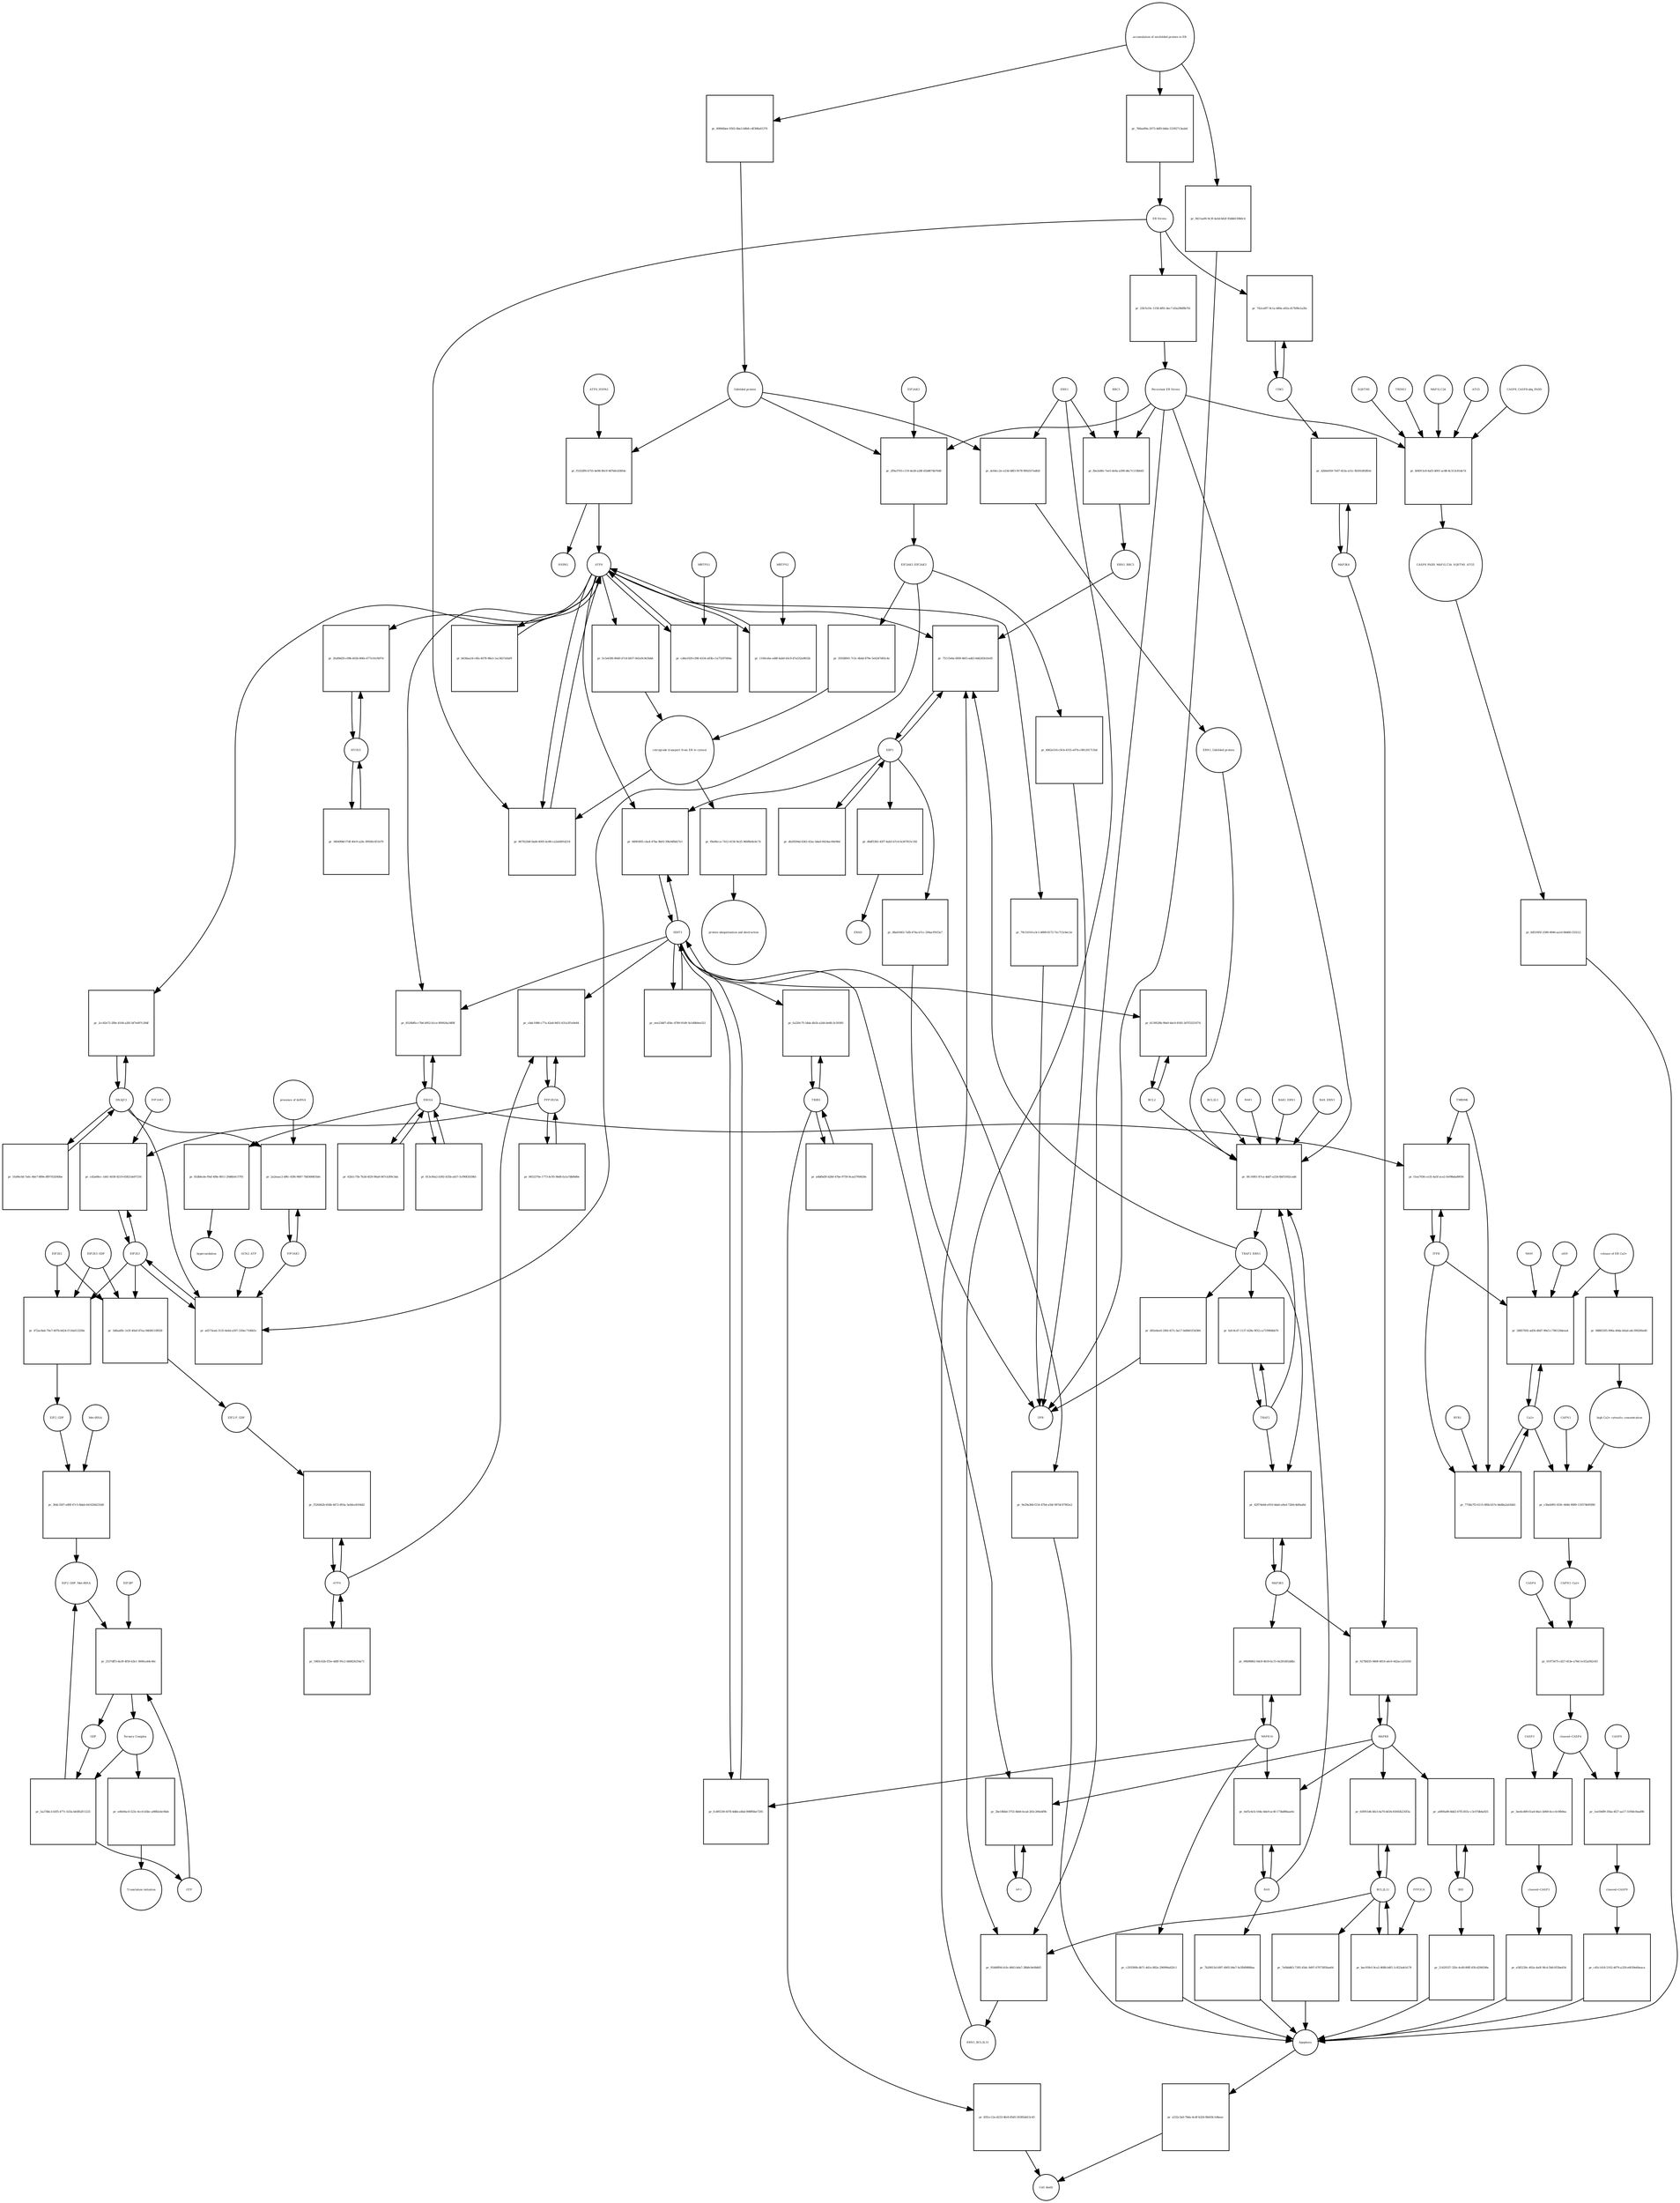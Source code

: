 strict digraph  {
ATF6_HSPA5 [annotation="", bipartite=0, cls=complex, fontsize=4, label=ATF6_HSPA5, shape=circle];
"pr_f5332ff6-b755-4e98-80c9-9d7b0cd3854c" [annotation="", bipartite=1, cls=process, fontsize=4, label="pr_f5332ff6-b755-4e98-80c9-9d7b0cd3854c", shape=square];
ATF6 [annotation="urn_miriam_hgnc.symbol_ATF6", bipartite=0, cls=macromolecule, fontsize=4, label=ATF6, shape=circle];
HSPA5 [annotation="urn_miriam_hgnc.symbol_HSPA5", bipartite=0, cls=macromolecule, fontsize=4, label=HSPA5, shape=circle];
"Unfolded protein" [annotation="", bipartite=0, cls=macromolecule, fontsize=4, label="Unfolded protein", shape=circle];
ERN1 [annotation="urn_miriam_hgnc.symbol_ERN1", bipartite=0, cls=macromolecule, fontsize=4, label=ERN1, shape=circle];
"pr_dc64cc2e-e23d-48f3-9578-f892557edfd1" [annotation="", bipartite=1, cls=process, fontsize=4, label="pr_dc64cc2e-e23d-48f3-9578-f892557edfd1", shape=square];
"ERN1_Unfolded protein" [annotation="", bipartite=0, cls=complex, fontsize=4, label="ERN1_Unfolded protein", shape=circle];
EIF2AK3_EIF2AK3 [annotation="", bipartite=0, cls=complex, fontsize=4, label=EIF2AK3_EIF2AK3, shape=circle];
"pr_35928001-7c5c-4b4d-879e-5e6247d05c4e" [annotation="", bipartite=1, cls=process, fontsize=4, label="pr_35928001-7c5c-4b4d-879e-5e6247d05c4e", shape=square];
"retrograde transport from ER to cytosol" [annotation="", bipartite=0, cls=phenotype, fontsize=4, label="retrograde transport from ER to cytosol", shape=circle];
"pr_5c5e63f6-8040-47c8-b937-9d1a9c9e5bbd" [annotation="", bipartite=1, cls=process, fontsize=4, label="pr_5c5e63f6-8040-47c8-b937-9d1a9c9e5bbd", shape=square];
"pr_f9a06cca-7412-4156-9e25-960f8e8c8c74" [annotation="", bipartite=1, cls=process, fontsize=4, label="pr_f9a06cca-7412-4156-9e25-960f8e8c8c74", shape=square];
"protein ubiquitination and destruction" [annotation="", bipartite=0, cls=phenotype, fontsize=4, label="protein ubiquitination and destruction", shape=circle];
"pr_0fc16f61-87ca-4dd7-a224-6bf51f62cadd" [annotation="", bipartite=1, cls=process, fontsize=4, label="pr_0fc16f61-87ca-4dd7-a224-6bf51f62cadd", shape=square];
TRAF2_ERN1 [annotation="", bipartite=0, cls=complex, fontsize=4, label=TRAF2_ERN1, shape=circle];
BAK1_ERN1 [annotation="", bipartite=0, cls=complex, fontsize=4, label=BAK1_ERN1, shape=circle];
BAX_ERN1 [annotation="", bipartite=0, cls=complex, fontsize=4, label=BAX_ERN1, shape=circle];
BCL2 [annotation="urn_miriam_hgnc.symbol_BCL2", bipartite=0, cls="nucleic acid feature", fontsize=4, label=BCL2, shape=circle];
BCL2L1 [annotation="urn_miriam_hgnc.symbol_BCL2L1", bipartite=0, cls=macromolecule, fontsize=4, label=BCL2L1, shape=circle];
"Persistant ER Stress" [annotation="", bipartite=0, cls=phenotype, fontsize=4, label="Persistant ER Stress", shape=circle];
BAX [annotation="urn_miriam_hgnc.symbol_BAX", bipartite=0, cls=macromolecule, fontsize=4, label=BAX, shape=circle];
BAK1 [annotation="urn_miriam_hgnc.symbol_BAK1", bipartite=0, cls=macromolecule, fontsize=4, label=BAK1, shape=circle];
TRAF2 [annotation="urn_miriam_hgnc.symbol_TRAF2", bipartite=0, cls=macromolecule, fontsize=4, label=TRAF2, shape=circle];
XBP1 [annotation="urn_miriam_hgnc.symbol_XBP1", bipartite=0, cls=macromolecule, fontsize=4, label=XBP1, shape=circle];
"pr_75115e6a-6f69-46f3-ad43-0dd245b1fe05" [annotation="", bipartite=1, cls=process, fontsize=4, label="pr_75115e6a-6f69-46f3-ad43-0dd245b1fe05", shape=square];
ERN1_BBC3 [annotation="", bipartite=0, cls=complex, fontsize=4, label=ERN1_BBC3, shape=circle];
ERN1_BCL2L11 [annotation="", bipartite=0, cls=complex, fontsize=4, label=ERN1_BCL2L11, shape=circle];
"pr_db20594d-4362-43ac-bba0-8434ac00e96d" [annotation="", bipartite=1, cls=process, fontsize=4, label="pr_db20594d-4362-43ac-bba0-8434ac00e96d", shape=square];
"pr_d0df5382-45f7-4ab5-b7cd-fa307815c182" [annotation="", bipartite=1, cls=process, fontsize=4, label="pr_d0df5382-45f7-4ab5-b7cd-fa307815c182", shape=square];
ERAD [annotation="", bipartite=0, cls=phenotype, fontsize=4, label=ERAD, shape=circle];
"pr_68a61663-7afb-474a-b7cc-294acf91f3a7" [annotation="", bipartite=1, cls=process, fontsize=4, label="pr_68a61663-7afb-474a-b7cc-294acf91f3a7", shape=square];
UPR [annotation="", bipartite=0, cls=phenotype, fontsize=4, label=UPR, shape=circle];
"pr_fafc4cd7-1137-428e-9f32-ca719964bb76" [annotation="", bipartite=1, cls=process, fontsize=4, label="pr_fafc4cd7-1137-428e-9f32-ca719964bb76", shape=square];
MAPK8 [annotation="urn_miriam_hgnc.symbol_MAPK8", bipartite=0, cls=macromolecule, fontsize=4, label=MAPK8, shape=circle];
"pr_927bfd35-9468-4814-a6c6-442acca55550" [annotation="", bipartite=1, cls=process, fontsize=4, label="pr_927bfd35-9468-4814-a6c6-442acca55550", shape=square];
MAP3K4 [annotation="urn_miriam_hgnc.symbol_MAP3K4", bipartite=0, cls=macromolecule, fontsize=4, label=MAP3K4, shape=circle];
MAP3K5 [annotation="urn_miriam_hgnc.symbol_MAP3K5", bipartite=0, cls=macromolecule, fontsize=4, label=MAP3K5, shape=circle];
MAPK14 [annotation="urn_miriam_hgnc.symbol_MAPK14", bipartite=0, cls=macromolecule, fontsize=4, label=MAPK14, shape=circle];
"pr_09b90862-0dc8-4618-bc15-0a281d02ddbc" [annotation="", bipartite=1, cls=process, fontsize=4, label="pr_09b90862-0dc8-4618-bc15-0a281d02ddbc", shape=square];
"pr_c293390b-db71-4d1e-882e-296994a62fc1" [annotation="", bipartite=1, cls=process, fontsize=4, label="pr_c293390b-db71-4d1e-882e-296994a62fc1", shape=square];
Apoptosis [annotation="", bipartite=0, cls=phenotype, fontsize=4, label=Apoptosis, shape=circle];
DDIT3 [annotation="urn_miriam_hgnc.symbol_DDIT3", bipartite=0, cls=macromolecule, fontsize=4, label=DDIT3, shape=circle];
"pr_fcd95339-fd78-4dbb-a4bd-908ff6be7205" [annotation="", bipartite=1, cls=process, fontsize=4, label="pr_fcd95339-fd78-4dbb-a4bd-908ff6be7205", shape=square];
"pr_9e29a36b-f216-47b4-a5bf-987dc97902e2" [annotation="", bipartite=1, cls=process, fontsize=4, label="pr_9e29a36b-f216-47b4-a5bf-987dc97902e2", shape=square];
"pr_6139528b-99a0-4dc0-8185-3d7f33231f74" [annotation="", bipartite=1, cls=process, fontsize=4, label="pr_6139528b-99a0-4dc0-8185-3d7f33231f74", shape=square];
"pr_867622b8-0ad4-4005-bc88-ca2a0d91d218" [annotation="", bipartite=1, cls=process, fontsize=4, label="pr_867622b8-0ad4-4005-bc88-ca2a0d91d218", shape=square];
"ER Stress" [annotation="", bipartite=0, cls=phenotype, fontsize=4, label="ER Stress", shape=circle];
"pr_cd4a1029-cf80-4334-a83b-c1a75297604a" [annotation="", bipartite=1, cls=process, fontsize=4, label="pr_cd4a1029-cf80-4334-a83b-c1a75297604a", shape=square];
MBTPS1 [annotation="urn_miriam_hgnc.symbol_MBTPS1", bipartite=0, cls=macromolecule, fontsize=4, label=MBTPS1, shape=circle];
"pr_1100cebe-ed8f-4ab0-b5c9-d7a532a9832b" [annotation="", bipartite=1, cls=process, fontsize=4, label="pr_1100cebe-ed8f-4ab0-b5c9-d7a532a9832b", shape=square];
MBTPS2 [annotation="urn_miriam_hgnc.symbol_MBTPS2", bipartite=0, cls=macromolecule, fontsize=4, label=MBTPS2, shape=circle];
"pr_b636aa24-c6fa-4078-98a3-1ac3627a0af9" [annotation="", bipartite=1, cls=process, fontsize=4, label="pr_b636aa24-c6fa-4078-98a3-1ac3627a0af9", shape=square];
"pr_eee23487-d5bc-4789-91d9-5e1d0b0ee321" [annotation="", bipartite=1, cls=process, fontsize=4, label="pr_eee23487-d5bc-4789-91d9-5e1d0b0ee321", shape=square];
"pr_68903f65-cba4-47ba-9b03-39b34f8d27e1" [annotation="", bipartite=1, cls=process, fontsize=4, label="pr_68903f65-cba4-47ba-9b03-39b34f8d27e1", shape=square];
EIF2S1 [annotation="urn_miriam_hgnc.symbol_EIF2S1", bipartite=0, cls=macromolecule, fontsize=4, label=EIF2S1, shape=circle];
"pr_a6573ea6-3135-4e6d-a597-330ec7106b5c" [annotation="", bipartite=1, cls=process, fontsize=4, label="pr_a6573ea6-3135-4e6d-a597-330ec7106b5c", shape=square];
GCN2_ATP [annotation="", bipartite=0, cls=complex, fontsize=4, label=GCN2_ATP, shape=circle];
EIF2AK2 [annotation="urn_miriam_hgnc.symbol_EIF2AK2", bipartite=0, cls=macromolecule, fontsize=4, label=EIF2AK2, shape=circle];
DNAJC3 [annotation="urn_miriam_hgnc.symbol_DNAJC3", bipartite=0, cls=macromolecule, fontsize=4, label=DNAJC3, shape=circle];
EIF2S2 [annotation="urn_miriam_hgnc.symbol_EIF2S2", bipartite=0, cls=macromolecule, fontsize=4, label=EIF2S2, shape=circle];
"pr_472ac8ab-70e7-497b-b424-f116a013258e" [annotation="", bipartite=1, cls=process, fontsize=4, label="pr_472ac8ab-70e7-497b-b424-f116a013258e", shape=square];
EIF2S3_GDP [annotation="", bipartite=0, cls=complex, fontsize=4, label=EIF2S3_GDP, shape=circle];
EIF2_GDP [annotation="", bipartite=0, cls=complex, fontsize=4, label=EIF2_GDP, shape=circle];
"EIF2_GDP_Met-tRNA" [annotation="", bipartite=0, cls=complex, fontsize=4, label="EIF2_GDP_Met-tRNA", shape=circle];
"pr_2537dff3-da39-4f50-b3e1-3600ca44c46c" [annotation="", bipartite=1, cls=process, fontsize=4, label="pr_2537dff3-da39-4f50-b3e1-3600ca44c46c", shape=square];
"Ternary Complex" [annotation="", bipartite=0, cls=complex, fontsize=4, label="Ternary Complex", shape=circle];
"EIF2B*" [annotation="", bipartite=0, cls=complex, fontsize=4, label="EIF2B*", shape=circle];
GTP [annotation="urn_miriam_obo.chebi_CHEBI%3A57600", bipartite=0, cls="simple chemical", fontsize=4, label=GTP, shape=circle];
GDP [annotation="urn_miriam_obo.chebi_CHEBI%3A65180", bipartite=0, cls="simple chemical", fontsize=4, label=GDP, shape=circle];
"pr_5a27dbc3-b5f5-477c-b33a-bb5fb2f11225" [annotation="", bipartite=1, cls=process, fontsize=4, label="pr_5a27dbc3-b5f5-477c-b33a-bb5fb2f11225", shape=square];
ATF4 [annotation="urn_miriam_hgnc.symbol_ATF4", bipartite=0, cls=macromolecule, fontsize=4, label=ATF4, shape=circle];
"pr_f326442b-656b-4472-803a-3a9dce8164d2" [annotation="", bipartite=1, cls=process, fontsize=4, label="pr_f326442b-656b-4472-803a-3a9dce8164d2", shape=square];
"EIF2-P_GDP" [annotation="", bipartite=0, cls=complex, fontsize=4, label="EIF2-P_GDP", shape=circle];
"pr_1865c62b-f55e-4d0f-95c2-0d4824254a71" [annotation="", bipartite=1, cls=process, fontsize=4, label="pr_1865c62b-f55e-4d0f-95c2-0d4824254a71", shape=square];
PPP1R15A [annotation="urn_miriam_hgnc.symbol_PPP1R15A", bipartite=0, cls=macromolecule, fontsize=4, label=PPP1R15A, shape=circle];
"pr_cbdc1086-c77a-42a8-9d51-631a3f1e0e84" [annotation="", bipartite=1, cls=process, fontsize=4, label="pr_cbdc1086-c77a-42a8-9d51-631a3f1e0e84", shape=square];
"pr_0652370e-1773-4c95-9b48-fa1a7dbf8d0e" [annotation="", bipartite=1, cls=process, fontsize=4, label="pr_0652370e-1773-4c95-9b48-fa1a7dbf8d0e", shape=square];
"pr_ed0e9ac0-523c-4cc6-b5bc-a9882ebc0bdc" [annotation="", bipartite=1, cls=process, fontsize=4, label="pr_ed0e9ac0-523c-4cc6-b5bc-a9882ebc0bdc", shape=square];
"Translation initiation" [annotation="", bipartite=0, cls=phenotype, fontsize=4, label="Translation initiation", shape=circle];
"pr_42974eb8-e910-4da6-a9ed-72b0c4d9aa8d" [annotation="", bipartite=1, cls=process, fontsize=4, label="pr_42974eb8-e910-4da6-a9ed-72b0c4d9aa8d", shape=square];
ERO1A [annotation="urn_miriam_hgnc.symbol_ERO1A", bipartite=0, cls=macromolecule, fontsize=4, label=ERO1A, shape=circle];
"pr_8520bffe-c7b6-4952-b1ce-f69924a34f8f" [annotation="", bipartite=1, cls=process, fontsize=4, label="pr_8520bffe-c7b6-4952-b1ce-f69924a34f8f", shape=square];
"pr_813c00a2-b392-435b-a437-5cf90f2029b5" [annotation="", bipartite=1, cls=process, fontsize=4, label="pr_813c00a2-b392-435b-a437-5cf90f2029b5", shape=square];
"pr_cd2a68cc-1d41-4030-8219-65821de97216" [annotation="", bipartite=1, cls=process, fontsize=4, label="pr_cd2a68cc-1d41-4030-8219-65821de97216", shape=square];
EIF2AK1 [annotation="urn_miriam_hgnc.symbol_EIF2AK1", bipartite=0, cls=macromolecule, fontsize=4, label=EIF2AK1, shape=circle];
"pr_6ef5c4cb-164e-4de9-ac4f-173bd88aae6c" [annotation="", bipartite=1, cls=process, fontsize=4, label="pr_6ef5c4cb-164e-4de9-ac4f-173bd88aae6c", shape=square];
"pr_7b20815d-fd97-4905-84e7-fe5fb89888aa" [annotation="", bipartite=1, cls=process, fontsize=4, label="pr_7b20815d-fd97-4905-84e7-fe5fb89888aa", shape=square];
"Ca2+" [annotation="urn_miriam_obo.chebi_CHEBI%3A29108", bipartite=0, cls="simple chemical", fontsize=4, label="Ca2+", shape=circle];
"pr_28857692-ad56-48d7-99e5-c796120deea4" [annotation="", bipartite=1, cls=process, fontsize=4, label="pr_28857692-ad56-48d7-99e5-c796120deea4", shape=square];
"release of ER Ca2+" [annotation="", bipartite=0, cls=phenotype, fontsize=4, label="release of ER Ca2+", shape=circle];
ITPR [annotation="urn_miriam_hgnc.symbol_ITPR1|urn_miriam_hgnc.symbol_ITPR2|urn_miriam_hgnc.symbol_ITPR3", bipartite=0, cls=macromolecule, fontsize=4, label=ITPR, shape=circle];
MAM [annotation="", bipartite=0, cls=phenotype, fontsize=4, label=MAM, shape=circle];
s619 [annotation="", bipartite=0, cls=complex, fontsize=4, label=s619, shape=circle];
"pr_42b0e059-7e67-453a-a51c-fb591d92ffeb" [annotation="", bipartite=1, cls=process, fontsize=4, label="pr_42b0e059-7e67-453a-a51c-fb591d92ffeb", shape=square];
CDK5 [annotation="urn_miriam_hgnc.symbol_CDK5", bipartite=0, cls=macromolecule, fontsize=4, label=CDK5, shape=circle];
"pr_742ca0f7-9c1a-480a-a92a-d17b9fa1a2fa" [annotation="", bipartite=1, cls="uncertain process", fontsize=4, label="pr_742ca0f7-9c1a-480a-a92a-d17b9fa1a2fa", shape=square];
"pr_a332c3a0-7b6a-4cdf-b324-0bd18c1d4eee" [annotation="", bipartite=1, cls=process, fontsize=4, label="pr_a332c3a0-7b6a-4cdf-b324-0bd18c1d4eee", shape=square];
"Cell death" [annotation="", bipartite=0, cls=phenotype, fontsize=4, label="Cell death", shape=circle];
"pr_7758a7f3-6115-4f6b-b57e-b6d8a2ab1bb5" [annotation="", bipartite=1, cls=process, fontsize=4, label="pr_7758a7f3-6115-4f6b-b57e-b6d8a2ab1bb5", shape=square];
TMBIM6 [annotation="urn_miriam_hgnc.symbol_TMBIM6", bipartite=0, cls=macromolecule, fontsize=4, label=TMBIM6, shape=circle];
RYR1 [annotation="urn_miriam_hgnc.symbol_RYR1", bipartite=0, cls=macromolecule, fontsize=4, label=RYR1, shape=circle];
EIF2AK3 [annotation="urn_miriam_hgnc.symbol_EIF2AK3", bipartite=0, cls=macromolecule, fontsize=4, label=EIF2AK3, shape=circle];
"pr_2f9a3703-c119-4e28-a28f-d1b8674b7648" [annotation="", bipartite=1, cls=process, fontsize=4, label="pr_2f9a3703-c119-4e28-a28f-d1b8674b7648", shape=square];
"pr_81db6cde-f9af-4f8e-8011-29d6fefc5793" [annotation="", bipartite=1, cls=process, fontsize=4, label="pr_81db6cde-f9af-4f8e-8011-29d6fefc5793", shape=square];
hyperoxidation [annotation="", bipartite=0, cls=phenotype, fontsize=4, label=hyperoxidation, shape=circle];
"pr_62b1c75b-7b3d-4f29-96a8-067cb3f9c3da" [annotation="", bipartite=1, cls=process, fontsize=4, label="pr_62b1c75b-7b3d-4f29-96a8-067cb3f9c3da", shape=square];
"pr_23b7a10c-1158-4f61-bec7-d3a29bf8b741" [annotation="", bipartite=1, cls=process, fontsize=4, label="pr_23b7a10c-1158-4f61-bec7-d3a29bf8b741", shape=square];
"CASP8_CASP8-ubq_FADD" [annotation="", bipartite=0, cls=complex, fontsize=4, label="CASP8_CASP8-ubq_FADD", shape=circle];
"pr_404913c8-6af3-4001-ac88-8c313c81de7d" [annotation="", bipartite=1, cls=process, fontsize=4, label="pr_404913c8-6af3-4001-ac88-8c313c81de7d", shape=square];
"SQSTM1 " [annotation="urn_miriam_hgnc.symbol_SQSTM1", bipartite=0, cls=macromolecule, fontsize=4, label="SQSTM1 ", shape=circle];
CASP8_FADD_MAP1LC3A_SQSTM1_ATG5 [annotation="", bipartite=0, cls=complex, fontsize=4, label=CASP8_FADD_MAP1LC3A_SQSTM1_ATG5, shape=circle];
TRIM13 [annotation="urn_miriam_hgnc.symbol_TRIM13", bipartite=0, cls=macromolecule, fontsize=4, label=TRIM13, shape=circle];
MAP1LC3A [annotation="urn_miriam_hgnc.symbol_MAP1LC3A", bipartite=0, cls=macromolecule, fontsize=4, label=MAP1LC3A, shape=circle];
ATG5 [annotation="urn_miriam_hgnc.symbol_ATG5", bipartite=0, cls=macromolecule, fontsize=4, label=ATG5, shape=circle];
"pr_6d51f65f-2589-4946-aa1d-84d6fc333212" [annotation="", bipartite=1, cls=process, fontsize=4, label="pr_6d51f65f-2589-4946-aa1d-84d6fc333212", shape=square];
"AP-1" [annotation="urn_miriam_hgnc.symbol_FOS|urn_miriam_hgnc.symbol_FOSB|urn_miriam_hgnc.symbol_FOSL1|urn_miriam_hgnc.symbol_FOSL2|urn_miriam_hgnc.symbol_JUN|urn_miriam_hgnc.symbol_JUNB|urn_miriam_hgnc.symbol_JUND", bipartite=0, cls=macromolecule, fontsize=4, label="AP-1", shape=circle];
"pr_2be18bbd-3753-4bb0-bcad-283c206ebf9b" [annotation="", bipartite=1, cls=process, fontsize=4, label="pr_2be18bbd-3753-4bb0-bcad-283c206ebf9b", shape=square];
"pr_2a2eaac2-d9fc-45f6-9687-7b83684f1bfe" [annotation="", bipartite=1, cls=process, fontsize=4, label="pr_2a2eaac2-d9fc-45f6-9687-7b83684f1bfe", shape=square];
"presence of dsRNA" [annotation="", bipartite=0, cls=phenotype, fontsize=4, label="presence of dsRNA", shape=circle];
"Met-tRNA" [annotation="urn_miriam_hgnc_HGNC%3A34779", bipartite=0, cls="nucleic acid feature", fontsize=4, label="Met-tRNA", shape=circle];
"pr_30dc3307-e80f-47c5-8dab-641629d235d0" [annotation="", bipartite=1, cls=process, fontsize=4, label="pr_30dc3307-e80f-47c5-8dab-641629d235d0", shape=square];
"pr_5d6aaf8c-1e5f-40a0-87ea-94fd8110f928" [annotation="", bipartite=1, cls=process, fontsize=4, label="pr_5d6aaf8c-1e5f-40a0-87ea-94fd8110f928", shape=square];
"accumulation of misfolded protein in ER" [annotation="", bipartite=0, cls=phenotype, fontsize=4, label="accumulation of misfolded protein in ER", shape=circle];
"pr_60846bee-9302-4ba3-b8b8-c4f368a61370" [annotation="", bipartite=1, cls=process, fontsize=4, label="pr_60846bee-9302-4ba3-b8b8-c4f368a61370", shape=square];
"pr_766ae89a-2073-4df0-b4da-53392713eabd" [annotation="", bipartite=1, cls=process, fontsize=4, label="pr_766ae89a-2073-4df0-b4da-53392713eabd", shape=square];
"pr_9411aef6-9c3f-4a5d-b62f-93db6159b0c4" [annotation="", bipartite=1, cls=process, fontsize=4, label="pr_9411aef6-9c3f-4a5d-b62f-93db6159b0c4", shape=square];
"pr_4062e516-c9cb-4155-a97b-c081201711bd" [annotation="", bipartite=1, cls=process, fontsize=4, label="pr_4062e516-c9cb-4155-a97b-c081201711bd", shape=square];
"pr_d92e4ee0-20fd-457c-be17-bd0b01f3d384" [annotation="", bipartite=1, cls=process, fontsize=4, label="pr_d92e4ee0-20fd-457c-be17-bd0b01f3d384", shape=square];
"pr_79c51010-e3c1-4889-8172-7ec713c6ec2e" [annotation="", bipartite=1, cls=process, fontsize=4, label="pr_79c51010-e3c1-4889-8172-7ec713c6ec2e", shape=square];
BCL2L11 [annotation="urn_miriam_hgnc.symbol_BCL2L11", bipartite=0, cls=macromolecule, fontsize=4, label=BCL2L11, shape=circle];
"pr_65f951d6-bfe3-4a70-b634-81692b235f3a" [annotation="", bipartite=1, cls=process, fontsize=4, label="pr_65f951d6-bfe3-4a70-b634-81692b235f3a", shape=square];
BID [annotation="urn_miriam_hgnc.symbol_BID", bipartite=0, cls=macromolecule, fontsize=4, label=BID, shape=circle];
"pr_a4f00a89-8dd2-47f5-855c-c3c07db4a925" [annotation="", bipartite=1, cls=process, fontsize=4, label="pr_a4f00a89-8dd2-47f5-855c-c3c07db4a925", shape=square];
"pr_7e0bb863-7395-45dc-9d97-67073850ae64" [annotation="", bipartite=1, cls=process, fontsize=4, label="pr_7e0bb863-7395-45dc-9d97-67073850ae64", shape=square];
"pr_21429337-32fe-4cd9-80ff-45fcd294506e" [annotation="", bipartite=1, cls=process, fontsize=4, label="pr_21429337-32fe-4cd9-80ff-45fcd294506e", shape=square];
"pr_95448f94-b1fe-4843-b0a7-38b8c9e0b845" [annotation="", bipartite=1, cls=process, fontsize=4, label="pr_95448f94-b1fe-4843-b0a7-38b8c9e0b845", shape=square];
"pr_fbe2e8fe-7ee5-4e0a-a590-d6c7c110b0d3" [annotation="", bipartite=1, cls=process, fontsize=4, label="pr_fbe2e8fe-7ee5-4e0a-a590-d6c7c110b0d3", shape=square];
BBC3 [annotation="urn_miriam_hgnc.symbol_BBC3", bipartite=0, cls=macromolecule, fontsize=4, label=BBC3, shape=circle];
"pr_bec939cf-9ce2-468b-b4f1-1c823a4cb176" [annotation="", bipartite=1, cls=process, fontsize=4, label="pr_bec939cf-9ce2-468b-b4f1-1c823a4cb176", shape=square];
PPP2CA [annotation="urn_miriam_hgnc.symbol_PPP2CA", bipartite=0, cls=macromolecule, fontsize=4, label=PPP2CA, shape=circle];
TRIB3 [annotation="urn_miriam_hgnc.symbol_TRIB3", bipartite=0, cls=macromolecule, fontsize=4, label=TRIB3, shape=circle];
"pr_fa220c75-54da-4b1b-a244-6e6fc3c50395" [annotation="", bipartite=1, cls=process, fontsize=4, label="pr_fa220c75-54da-4b1b-a244-6e6fc3c50395", shape=square];
"pr_a4bfbd3f-d2b0-47be-9759-9caa5760628e" [annotation="", bipartite=1, cls=process, fontsize=4, label="pr_a4bfbd3f-d2b0-47be-9759-9caa5760628e", shape=square];
"pr_835cc12e-d233-4fe9-85d5-50365dd13c45" [annotation="", bipartite=1, cls=process, fontsize=4, label="pr_835cc12e-d233-4fe9-85d5-50365dd13c45", shape=square];
"pr_08885595-996a-40da-b0ad-a4c390266e40" [annotation="", bipartite=1, cls=process, fontsize=4, label="pr_08885595-996a-40da-b0ad-a4c390266e40", shape=square];
"high Ca2+ cytosolic concentration" [annotation="", bipartite=0, cls=phenotype, fontsize=4, label="high Ca2+ cytosolic concentration", shape=circle];
"pr_2cc82e72-2f8e-4104-a281-bf7e007c284f" [annotation="", bipartite=1, cls=process, fontsize=4, label="pr_2cc82e72-2f8e-4104-a281-bf7e007c284f", shape=square];
"pr_1fa96c0d-7a6c-46e7-889e-8f97432f40be" [annotation="", bipartite=1, cls=process, fontsize=4, label="pr_1fa96c0d-7a6c-46e7-889e-8f97432f40be", shape=square];
"pr_f1ea7036-ce35-4a5f-ace2-fe09bdad9056" [annotation="", bipartite=1, cls=process, fontsize=4, label="pr_f1ea7036-ce35-4a5f-ace2-fe09bdad9056", shape=square];
CASP4 [annotation="urn_miriam_hgnc.symbol_CASP4", bipartite=0, cls=macromolecule, fontsize=4, label=CASP4, shape=circle];
"pr_01973475-cd27-453e-a76d-1e1f2a582c83" [annotation="", bipartite=1, cls=process, fontsize=4, label="pr_01973475-cd27-453e-a76d-1e1f2a582c83", shape=square];
"cleaved~CASP4" [annotation="urn_miriam_hgnc.symbol_CASP4", bipartite=0, cls=macromolecule, fontsize=4, label="cleaved~CASP4", shape=circle];
"CAPN1_Ca2+" [annotation="", bipartite=0, cls=complex, fontsize=4, label="CAPN1_Ca2+", shape=circle];
CASP3 [annotation="urn_miriam_hgnc.symbol_CASP3", bipartite=0, cls=macromolecule, fontsize=4, label=CASP3, shape=circle];
"pr_3ee6cd89-61a4-44a1-b069-6cccfc0fb9ea" [annotation="", bipartite=1, cls=process, fontsize=4, label="pr_3ee6cd89-61a4-44a1-b069-6cccfc0fb9ea", shape=square];
"cleaved~CASP3" [annotation="urn_miriam_hgnc.symbol_CASP3", bipartite=0, cls=macromolecule, fontsize=4, label="cleaved~CASP3", shape=circle];
CASP9 [annotation="urn_miriam_hgnc.symbol_CSAP9", bipartite=0, cls=macromolecule, fontsize=4, label=CASP9, shape=circle];
"pr_1ee59df9-35ba-4f27-aa17-51f64c0ead9b" [annotation="", bipartite=1, cls=process, fontsize=4, label="pr_1ee59df9-35ba-4f27-aa17-51f64c0ead9b", shape=square];
"cleaved~CASP9" [annotation="urn_miriam_hgnc.symbol_CASP9", bipartite=0, cls=macromolecule, fontsize=4, label="cleaved~CASP9", shape=circle];
CAPN1 [annotation="urn_miriam_hgnc.symbol_CAPN1", bipartite=0, cls=macromolecule, fontsize=4, label=CAPN1, shape=circle];
"pr_c5beb991-459c-4646-9089-119374695f80" [annotation="", bipartite=1, cls=process, fontsize=4, label="pr_c5beb991-459c-4646-9089-119374695f80", shape=square];
"pr_e585239c-402e-4a0f-9fcd-5bfc955be654" [annotation="", bipartite=1, cls=process, fontsize=4, label="pr_e585239c-402e-4a0f-9fcd-5bfc955be654", shape=square];
"pr_c45c1418-5102-4679-a329-e6039e60eaca" [annotation="", bipartite=1, cls=process, fontsize=4, label="pr_c45c1418-5102-4679-a329-e6039e60eaca", shape=square];
HYOU1 [annotation="urn_miriam_hgnc.symbol_HYOU1", bipartite=0, cls=macromolecule, fontsize=4, label=HYOU1, shape=circle];
"pr_2fa89d29-c09b-402b-800e-677e10cf497d" [annotation="", bipartite=1, cls=process, fontsize=4, label="pr_2fa89d29-c09b-402b-800e-677e10cf497d", shape=square];
"pr_360490bf-f7df-40c9-a2dc-8950b1451b70" [annotation="", bipartite=1, cls=process, fontsize=4, label="pr_360490bf-f7df-40c9-a2dc-8950b1451b70", shape=square];
ATF6_HSPA5 -> "pr_f5332ff6-b755-4e98-80c9-9d7b0cd3854c"  [annotation="", interaction_type=consumption];
"pr_f5332ff6-b755-4e98-80c9-9d7b0cd3854c" -> ATF6  [annotation="", interaction_type=production];
"pr_f5332ff6-b755-4e98-80c9-9d7b0cd3854c" -> HSPA5  [annotation="", interaction_type=production];
ATF6 -> "pr_5c5e63f6-8040-47c8-b937-9d1a9c9e5bbd"  [annotation="", interaction_type=consumption];
ATF6 -> "pr_75115e6a-6f69-46f3-ad43-0dd245b1fe05"  [annotation="urn_miriam_pubmed_26587781|urn_miriam_pubmed_23430059", interaction_type=catalysis];
ATF6 -> "pr_867622b8-0ad4-4005-bc88-ca2a0d91d218"  [annotation="", interaction_type=consumption];
ATF6 -> "pr_cd4a1029-cf80-4334-a83b-c1a75297604a"  [annotation="", interaction_type=consumption];
ATF6 -> "pr_1100cebe-ed8f-4ab0-b5c9-d7a532a9832b"  [annotation="", interaction_type=consumption];
ATF6 -> "pr_b636aa24-c6fa-4078-98a3-1ac3627a0af9"  [annotation="", interaction_type=consumption];
ATF6 -> "pr_68903f65-cba4-47ba-9b03-39b34f8d27e1"  [annotation="urn_miriam_pubmed_26587781|urn_miriam_pubmed_17991856|urn_miriam_pubmed_28843399", interaction_type=catalysis];
ATF6 -> "pr_8520bffe-c7b6-4952-b1ce-f69924a34f8f"  [annotation="urn_miriam_pubmed_23850759|urn_miriam_pubmed_25387528", interaction_type=catalysis];
ATF6 -> "pr_79c51010-e3c1-4889-8172-7ec713c6ec2e"  [annotation="", interaction_type=consumption];
ATF6 -> "pr_2cc82e72-2f8e-4104-a281-bf7e007c284f"  [annotation="urn_miriam_pubmed_12601012|urn_miriam_pubmed_18360008", interaction_type=catalysis];
ATF6 -> "pr_2fa89d29-c09b-402b-800e-677e10cf497d"  [annotation=urn_miriam_pubmed_18360008, interaction_type=catalysis];
"Unfolded protein" -> "pr_f5332ff6-b755-4e98-80c9-9d7b0cd3854c"  [annotation="urn_miriam_pubmed_19509052|urn_miriam_pubmed_12847084|urn_miriam_pubmed_23850759", interaction_type=catalysis];
"Unfolded protein" -> "pr_dc64cc2e-e23d-48f3-9578-f892557edfd1"  [annotation="", interaction_type=consumption];
"Unfolded protein" -> "pr_2f9a3703-c119-4e28-a28f-d1b8674b7648"  [annotation=urn_miriam_pubmed_17991856, interaction_type=catalysis];
ERN1 -> "pr_dc64cc2e-e23d-48f3-9578-f892557edfd1"  [annotation="", interaction_type=consumption];
ERN1 -> "pr_95448f94-b1fe-4843-b0a7-38b8c9e0b845"  [annotation="", interaction_type=consumption];
ERN1 -> "pr_fbe2e8fe-7ee5-4e0a-a590-d6c7c110b0d3"  [annotation="", interaction_type=consumption];
"pr_dc64cc2e-e23d-48f3-9578-f892557edfd1" -> "ERN1_Unfolded protein"  [annotation="", interaction_type=production];
"ERN1_Unfolded protein" -> "pr_0fc16f61-87ca-4dd7-a224-6bf51f62cadd"  [annotation="", interaction_type=consumption];
EIF2AK3_EIF2AK3 -> "pr_35928001-7c5c-4b4d-879e-5e6247d05c4e"  [annotation="", interaction_type=consumption];
EIF2AK3_EIF2AK3 -> "pr_a6573ea6-3135-4e6d-a597-330ec7106b5c"  [annotation="urn_miriam_pubmed_12667446|urn_miriam_pubmed_16246152|urn_miriam_pubmed_12601012|urn_miriam_pubmed_23850759|urn_miriam_pubmed_18360008|urn_miriam_pubmed_26587781", interaction_type=catalysis];
EIF2AK3_EIF2AK3 -> "pr_4062e516-c9cb-4155-a97b-c081201711bd"  [annotation="", interaction_type=consumption];
"pr_35928001-7c5c-4b4d-879e-5e6247d05c4e" -> "retrograde transport from ER to cytosol"  [annotation="", interaction_type=production];
"retrograde transport from ER to cytosol" -> "pr_f9a06cca-7412-4156-9e25-960f8e8c8c74"  [annotation="", interaction_type=consumption];
"retrograde transport from ER to cytosol" -> "pr_867622b8-0ad4-4005-bc88-ca2a0d91d218"  [annotation="urn_miriam_pubmed_18360008|urn_miriam_pubmed_17991856|urn_miriam_pubmed_26587781|urn_miriam_pubmed_12847084", interaction_type=inhibition];
"pr_5c5e63f6-8040-47c8-b937-9d1a9c9e5bbd" -> "retrograde transport from ER to cytosol"  [annotation="", interaction_type=production];
"pr_f9a06cca-7412-4156-9e25-960f8e8c8c74" -> "protein ubiquitination and destruction"  [annotation="", interaction_type=production];
"pr_0fc16f61-87ca-4dd7-a224-6bf51f62cadd" -> TRAF2_ERN1  [annotation="", interaction_type=production];
TRAF2_ERN1 -> "pr_75115e6a-6f69-46f3-ad43-0dd245b1fe05"  [annotation="urn_miriam_pubmed_26587781|urn_miriam_pubmed_23430059", interaction_type=catalysis];
TRAF2_ERN1 -> "pr_fafc4cd7-1137-428e-9f32-ca719964bb76"  [annotation=urn_miriam_pubmed_23850759, interaction_type=catalysis];
TRAF2_ERN1 -> "pr_42974eb8-e910-4da6-a9ed-72b0c4d9aa8d"  [annotation=urn_miriam_pubmed_23850759, interaction_type=catalysis];
TRAF2_ERN1 -> "pr_d92e4ee0-20fd-457c-be17-bd0b01f3d384"  [annotation="", interaction_type=consumption];
BAK1_ERN1 -> "pr_0fc16f61-87ca-4dd7-a224-6bf51f62cadd"  [annotation="urn_miriam_pubmed_23850759|urn_miriam_pubmed_23430059|urn_miriam_pubmed_26587781", interaction_type=catalysis];
BAX_ERN1 -> "pr_0fc16f61-87ca-4dd7-a224-6bf51f62cadd"  [annotation="urn_miriam_pubmed_23850759|urn_miriam_pubmed_23430059|urn_miriam_pubmed_26587781", interaction_type=catalysis];
BCL2 -> "pr_0fc16f61-87ca-4dd7-a224-6bf51f62cadd"  [annotation="urn_miriam_pubmed_23850759|urn_miriam_pubmed_23430059|urn_miriam_pubmed_26587781", interaction_type=inhibition];
BCL2 -> "pr_6139528b-99a0-4dc0-8185-3d7f33231f74"  [annotation="", interaction_type=consumption];
BCL2L1 -> "pr_0fc16f61-87ca-4dd7-a224-6bf51f62cadd"  [annotation="urn_miriam_pubmed_23850759|urn_miriam_pubmed_23430059|urn_miriam_pubmed_26587781", interaction_type=inhibition];
"Persistant ER Stress" -> "pr_0fc16f61-87ca-4dd7-a224-6bf51f62cadd"  [annotation="urn_miriam_pubmed_23850759|urn_miriam_pubmed_23430059|urn_miriam_pubmed_26587781", interaction_type=inhibition];
"Persistant ER Stress" -> "pr_2f9a3703-c119-4e28-a28f-d1b8674b7648"  [annotation=urn_miriam_pubmed_17991856, interaction_type=catalysis];
"Persistant ER Stress" -> "pr_404913c8-6af3-4001-ac88-8c313c81de7d"  [annotation=urn_miriam_pubmed_17991856, interaction_type=catalysis];
"Persistant ER Stress" -> "pr_95448f94-b1fe-4843-b0a7-38b8c9e0b845"  [annotation="urn_miriam_pubmed_23850759|urn_miriam_pubmed_23430059|urn_miriam_pubmed_26587781", interaction_type=inhibition];
"Persistant ER Stress" -> "pr_fbe2e8fe-7ee5-4e0a-a590-d6c7c110b0d3"  [annotation="urn_miriam_pubmed_23430059|urn_miriam_pubmed_17991856", interaction_type=inhibition];
BAX -> "pr_0fc16f61-87ca-4dd7-a224-6bf51f62cadd"  [annotation="urn_miriam_pubmed_23850759|urn_miriam_pubmed_23430059|urn_miriam_pubmed_26587781", interaction_type=catalysis];
BAX -> "pr_6ef5c4cb-164e-4de9-ac4f-173bd88aae6c"  [annotation="", interaction_type=consumption];
BAX -> "pr_7b20815d-fd97-4905-84e7-fe5fb89888aa"  [annotation="", interaction_type=consumption];
BAK1 -> "pr_0fc16f61-87ca-4dd7-a224-6bf51f62cadd"  [annotation="urn_miriam_pubmed_23850759|urn_miriam_pubmed_23430059|urn_miriam_pubmed_26587781", interaction_type=catalysis];
TRAF2 -> "pr_0fc16f61-87ca-4dd7-a224-6bf51f62cadd"  [annotation="", interaction_type=consumption];
TRAF2 -> "pr_fafc4cd7-1137-428e-9f32-ca719964bb76"  [annotation="", interaction_type=consumption];
TRAF2 -> "pr_42974eb8-e910-4da6-a9ed-72b0c4d9aa8d"  [annotation=urn_miriam_pubmed_23850759, interaction_type=catalysis];
XBP1 -> "pr_75115e6a-6f69-46f3-ad43-0dd245b1fe05"  [annotation="", interaction_type=consumption];
XBP1 -> "pr_db20594d-4362-43ac-bba0-8434ac00e96d"  [annotation="", interaction_type=consumption];
XBP1 -> "pr_d0df5382-45f7-4ab5-b7cd-fa307815c182"  [annotation="", interaction_type=consumption];
XBP1 -> "pr_68a61663-7afb-474a-b7cc-294acf91f3a7"  [annotation="", interaction_type=consumption];
XBP1 -> "pr_68903f65-cba4-47ba-9b03-39b34f8d27e1"  [annotation="urn_miriam_pubmed_26587781|urn_miriam_pubmed_17991856|urn_miriam_pubmed_28843399", interaction_type=catalysis];
"pr_75115e6a-6f69-46f3-ad43-0dd245b1fe05" -> XBP1  [annotation="", interaction_type=production];
ERN1_BBC3 -> "pr_75115e6a-6f69-46f3-ad43-0dd245b1fe05"  [annotation="urn_miriam_pubmed_26587781|urn_miriam_pubmed_23430059", interaction_type=catalysis];
ERN1_BCL2L11 -> "pr_75115e6a-6f69-46f3-ad43-0dd245b1fe05"  [annotation="urn_miriam_pubmed_26587781|urn_miriam_pubmed_23430059", interaction_type=catalysis];
"pr_db20594d-4362-43ac-bba0-8434ac00e96d" -> XBP1  [annotation="", interaction_type=production];
"pr_d0df5382-45f7-4ab5-b7cd-fa307815c182" -> ERAD  [annotation="", interaction_type=production];
"pr_68a61663-7afb-474a-b7cc-294acf91f3a7" -> UPR  [annotation="", interaction_type=production];
"pr_fafc4cd7-1137-428e-9f32-ca719964bb76" -> TRAF2  [annotation="", interaction_type=production];
MAPK8 -> "pr_927bfd35-9468-4814-a6c6-442acca55550"  [annotation="", interaction_type=consumption];
MAPK8 -> "pr_6ef5c4cb-164e-4de9-ac4f-173bd88aae6c"  [annotation="urn_miriam_pubmed_18191217|urn_miriam_pubmed_23430059", interaction_type=catalysis];
MAPK8 -> "pr_2be18bbd-3753-4bb0-bcad-283c206ebf9b"  [annotation="urn_miriam_pubmed_26618107|urn_miriam_pubmed_26587781|urn_miriam_pubmed_23850759", interaction_type=catalysis];
MAPK8 -> "pr_65f951d6-bfe3-4a70-b634-81692b235f3a"  [annotation="urn_miriam_pubmed_26018731|urn_miriam_pubmed_23850759", interaction_type=catalysis];
MAPK8 -> "pr_a4f00a89-8dd2-47f5-855c-c3c07db4a925"  [annotation="urn_miriam_pubmed_23430059|urn_miriam_pubmed_11583631", interaction_type=catalysis];
"pr_927bfd35-9468-4814-a6c6-442acca55550" -> MAPK8  [annotation="", interaction_type=production];
MAP3K4 -> "pr_927bfd35-9468-4814-a6c6-442acca55550"  [annotation="urn_miriam_pubmed_18191217|urn_miriam_pubmed_23850759|urn_miriam_pubmed_26587781", interaction_type=catalysis];
MAP3K4 -> "pr_42b0e059-7e67-453a-a51c-fb591d92ffeb"  [annotation="", interaction_type=consumption];
MAP3K5 -> "pr_927bfd35-9468-4814-a6c6-442acca55550"  [annotation="urn_miriam_pubmed_18191217|urn_miriam_pubmed_23850759|urn_miriam_pubmed_26587781", interaction_type=catalysis];
MAP3K5 -> "pr_09b90862-0dc8-4618-bc15-0a281d02ddbc"  [annotation="urn_miriam_pubmed_23850759|urn_miriam_pubmed_12215209", interaction_type=catalysis];
MAP3K5 -> "pr_42974eb8-e910-4da6-a9ed-72b0c4d9aa8d"  [annotation="", interaction_type=consumption];
MAPK14 -> "pr_09b90862-0dc8-4618-bc15-0a281d02ddbc"  [annotation="", interaction_type=consumption];
MAPK14 -> "pr_c293390b-db71-4d1e-882e-296994a62fc1"  [annotation="", interaction_type=consumption];
MAPK14 -> "pr_fcd95339-fd78-4dbb-a4bd-908ff6be7205"  [annotation="urn_miriam_pubmed_23850759|urn_miriam_pubmed_23430059|urn_miriam_pubmed_26137585", interaction_type=catalysis];
MAPK14 -> "pr_6ef5c4cb-164e-4de9-ac4f-173bd88aae6c"  [annotation="urn_miriam_pubmed_18191217|urn_miriam_pubmed_23430059", interaction_type=catalysis];
"pr_09b90862-0dc8-4618-bc15-0a281d02ddbc" -> MAPK14  [annotation="", interaction_type=production];
"pr_c293390b-db71-4d1e-882e-296994a62fc1" -> Apoptosis  [annotation="", interaction_type=production];
Apoptosis -> "pr_a332c3a0-7b6a-4cdf-b324-0bd18c1d4eee"  [annotation="", interaction_type=consumption];
DDIT3 -> "pr_fcd95339-fd78-4dbb-a4bd-908ff6be7205"  [annotation="", interaction_type=consumption];
DDIT3 -> "pr_9e29a36b-f216-47b4-a5bf-987dc97902e2"  [annotation="", interaction_type=consumption];
DDIT3 -> "pr_6139528b-99a0-4dc0-8185-3d7f33231f74"  [annotation="urn_miriam_pubmed_30662442|urn_miriam_pubmed_23850759", interaction_type=inhibition];
DDIT3 -> "pr_eee23487-d5bc-4789-91d9-5e1d0b0ee321"  [annotation="", interaction_type=consumption];
DDIT3 -> "pr_68903f65-cba4-47ba-9b03-39b34f8d27e1"  [annotation="", interaction_type=consumption];
DDIT3 -> "pr_cbdc1086-c77a-42a8-9d51-631a3f1e0e84"  [annotation="urn_miriam_pubmed_23850759|urn_miriam_pubmed_31638256", interaction_type=catalysis];
DDIT3 -> "pr_8520bffe-c7b6-4952-b1ce-f69924a34f8f"  [annotation="urn_miriam_pubmed_23850759|urn_miriam_pubmed_25387528", interaction_type=catalysis];
DDIT3 -> "pr_2be18bbd-3753-4bb0-bcad-283c206ebf9b"  [annotation="urn_miriam_pubmed_26618107|urn_miriam_pubmed_26587781|urn_miriam_pubmed_23850759", interaction_type=catalysis];
DDIT3 -> "pr_fa220c75-54da-4b1b-a244-6e6fc3c50395"  [annotation="urn_miriam_pubmed_23430059|urn_miriam_pubmed_18940792", interaction_type=catalysis];
"pr_fcd95339-fd78-4dbb-a4bd-908ff6be7205" -> DDIT3  [annotation="", interaction_type=production];
"pr_9e29a36b-f216-47b4-a5bf-987dc97902e2" -> Apoptosis  [annotation="", interaction_type=production];
"pr_6139528b-99a0-4dc0-8185-3d7f33231f74" -> BCL2  [annotation="", interaction_type=production];
"pr_867622b8-0ad4-4005-bc88-ca2a0d91d218" -> ATF6  [annotation="", interaction_type=production];
"ER Stress" -> "pr_867622b8-0ad4-4005-bc88-ca2a0d91d218"  [annotation="urn_miriam_pubmed_18360008|urn_miriam_pubmed_17991856|urn_miriam_pubmed_26587781|urn_miriam_pubmed_12847084", interaction_type=catalysis];
"ER Stress" -> "pr_742ca0f7-9c1a-480a-a92a-d17b9fa1a2fa"  [annotation=urn_miriam_pubmed_22388889, interaction_type=catalysis];
"ER Stress" -> "pr_23b7a10c-1158-4f61-bec7-d3a29bf8b741"  [annotation="", interaction_type=consumption];
"pr_cd4a1029-cf80-4334-a83b-c1a75297604a" -> ATF6  [annotation="", interaction_type=production];
MBTPS1 -> "pr_cd4a1029-cf80-4334-a83b-c1a75297604a"  [annotation="urn_miriam_pubmed_18360008|urn_miriam_pubmed_17991856|urn_miriam_pubmed_26587781|urn_miriam_pubmed_23850759", interaction_type=catalysis];
"pr_1100cebe-ed8f-4ab0-b5c9-d7a532a9832b" -> ATF6  [annotation="", interaction_type=production];
MBTPS2 -> "pr_1100cebe-ed8f-4ab0-b5c9-d7a532a9832b"  [annotation="urn_miriam_pubmed_23850759|urn_miriam_pubmed_26587781|urn_miriam_pubmed_17991856|urn_miriam_pubmed_18360008", interaction_type=catalysis];
"pr_b636aa24-c6fa-4078-98a3-1ac3627a0af9" -> ATF6  [annotation="", interaction_type=production];
"pr_eee23487-d5bc-4789-91d9-5e1d0b0ee321" -> DDIT3  [annotation="", interaction_type=production];
"pr_68903f65-cba4-47ba-9b03-39b34f8d27e1" -> DDIT3  [annotation="", interaction_type=production];
EIF2S1 -> "pr_a6573ea6-3135-4e6d-a597-330ec7106b5c"  [annotation="", interaction_type=consumption];
EIF2S1 -> "pr_472ac8ab-70e7-497b-b424-f116a013258e"  [annotation="", interaction_type=consumption];
EIF2S1 -> "pr_cd2a68cc-1d41-4030-8219-65821de97216"  [annotation="", interaction_type=consumption];
EIF2S1 -> "pr_5d6aaf8c-1e5f-40a0-87ea-94fd8110f928"  [annotation="", interaction_type=consumption];
"pr_a6573ea6-3135-4e6d-a597-330ec7106b5c" -> EIF2S1  [annotation="", interaction_type=production];
GCN2_ATP -> "pr_a6573ea6-3135-4e6d-a597-330ec7106b5c"  [annotation="urn_miriam_pubmed_12667446|urn_miriam_pubmed_16246152|urn_miriam_pubmed_12601012|urn_miriam_pubmed_23850759|urn_miriam_pubmed_18360008|urn_miriam_pubmed_26587781", interaction_type=catalysis];
EIF2AK2 -> "pr_a6573ea6-3135-4e6d-a597-330ec7106b5c"  [annotation="urn_miriam_pubmed_12667446|urn_miriam_pubmed_16246152|urn_miriam_pubmed_12601012|urn_miriam_pubmed_23850759|urn_miriam_pubmed_18360008|urn_miriam_pubmed_26587781", interaction_type=catalysis];
EIF2AK2 -> "pr_2a2eaac2-d9fc-45f6-9687-7b83684f1bfe"  [annotation="", interaction_type=consumption];
DNAJC3 -> "pr_a6573ea6-3135-4e6d-a597-330ec7106b5c"  [annotation="urn_miriam_pubmed_12667446|urn_miriam_pubmed_16246152|urn_miriam_pubmed_12601012|urn_miriam_pubmed_23850759|urn_miriam_pubmed_18360008|urn_miriam_pubmed_26587781", interaction_type=inhibition];
DNAJC3 -> "pr_2a2eaac2-d9fc-45f6-9687-7b83684f1bfe"  [annotation="urn_miriam_pubmed_12601012|urn_miriam_pubmed_26587781|urn_miriam_pubmed_23850759", interaction_type=inhibition];
DNAJC3 -> "pr_2cc82e72-2f8e-4104-a281-bf7e007c284f"  [annotation="", interaction_type=consumption];
DNAJC3 -> "pr_1fa96c0d-7a6c-46e7-889e-8f97432f40be"  [annotation="", interaction_type=consumption];
EIF2S2 -> "pr_472ac8ab-70e7-497b-b424-f116a013258e"  [annotation="", interaction_type=consumption];
EIF2S2 -> "pr_5d6aaf8c-1e5f-40a0-87ea-94fd8110f928"  [annotation="", interaction_type=consumption];
"pr_472ac8ab-70e7-497b-b424-f116a013258e" -> EIF2_GDP  [annotation="", interaction_type=production];
EIF2S3_GDP -> "pr_472ac8ab-70e7-497b-b424-f116a013258e"  [annotation="", interaction_type=consumption];
EIF2S3_GDP -> "pr_5d6aaf8c-1e5f-40a0-87ea-94fd8110f928"  [annotation="", interaction_type=consumption];
EIF2_GDP -> "pr_30dc3307-e80f-47c5-8dab-641629d235d0"  [annotation="", interaction_type=consumption];
"EIF2_GDP_Met-tRNA" -> "pr_2537dff3-da39-4f50-b3e1-3600ca44c46c"  [annotation="", interaction_type=consumption];
"pr_2537dff3-da39-4f50-b3e1-3600ca44c46c" -> "Ternary Complex"  [annotation="", interaction_type=production];
"pr_2537dff3-da39-4f50-b3e1-3600ca44c46c" -> GDP  [annotation="", interaction_type=production];
"Ternary Complex" -> "pr_5a27dbc3-b5f5-477c-b33a-bb5fb2f11225"  [annotation="", interaction_type=consumption];
"Ternary Complex" -> "pr_ed0e9ac0-523c-4cc6-b5bc-a9882ebc0bdc"  [annotation="", interaction_type=consumption];
"EIF2B*" -> "pr_2537dff3-da39-4f50-b3e1-3600ca44c46c"  [annotation="urn_miriam_pubmed_23850759|urn_miriam_pubmed_16246152", interaction_type=catalysis];
GTP -> "pr_2537dff3-da39-4f50-b3e1-3600ca44c46c"  [annotation="", interaction_type=consumption];
GDP -> "pr_5a27dbc3-b5f5-477c-b33a-bb5fb2f11225"  [annotation="", interaction_type=consumption];
"pr_5a27dbc3-b5f5-477c-b33a-bb5fb2f11225" -> "EIF2_GDP_Met-tRNA"  [annotation="", interaction_type=production];
"pr_5a27dbc3-b5f5-477c-b33a-bb5fb2f11225" -> GTP  [annotation="", interaction_type=production];
ATF4 -> "pr_f326442b-656b-4472-803a-3a9dce8164d2"  [annotation="", interaction_type=consumption];
ATF4 -> "pr_1865c62b-f55e-4d0f-95c2-0d4824254a71"  [annotation="", interaction_type=consumption];
ATF4 -> "pr_cbdc1086-c77a-42a8-9d51-631a3f1e0e84"  [annotation="urn_miriam_pubmed_23850759|urn_miriam_pubmed_31638256", interaction_type=catalysis];
"pr_f326442b-656b-4472-803a-3a9dce8164d2" -> ATF4  [annotation="", interaction_type=production];
"EIF2-P_GDP" -> "pr_f326442b-656b-4472-803a-3a9dce8164d2"  [annotation="urn_miriam_pubmed_15277680|urn_miriam_pubmed_16246152|urn_miriam_pubmed_23850759", interaction_type=catalysis];
"pr_1865c62b-f55e-4d0f-95c2-0d4824254a71" -> ATF4  [annotation="", interaction_type=production];
PPP1R15A -> "pr_cbdc1086-c77a-42a8-9d51-631a3f1e0e84"  [annotation="", interaction_type=consumption];
PPP1R15A -> "pr_0652370e-1773-4c95-9b48-fa1a7dbf8d0e"  [annotation="", interaction_type=consumption];
PPP1R15A -> "pr_cd2a68cc-1d41-4030-8219-65821de97216"  [annotation="urn_miriam_pubmed_23850759|urn_miriam_pubmed_12667446|urn_miriam_pubmed_16246152|urn_miriam_pubmed_12601012", interaction_type=catalysis];
"pr_cbdc1086-c77a-42a8-9d51-631a3f1e0e84" -> PPP1R15A  [annotation="", interaction_type=production];
"pr_0652370e-1773-4c95-9b48-fa1a7dbf8d0e" -> PPP1R15A  [annotation="", interaction_type=production];
"pr_ed0e9ac0-523c-4cc6-b5bc-a9882ebc0bdc" -> "Translation initiation"  [annotation="", interaction_type=production];
"pr_42974eb8-e910-4da6-a9ed-72b0c4d9aa8d" -> MAP3K5  [annotation="", interaction_type=production];
ERO1A -> "pr_8520bffe-c7b6-4952-b1ce-f69924a34f8f"  [annotation="", interaction_type=consumption];
ERO1A -> "pr_813c00a2-b392-435b-a437-5cf90f2029b5"  [annotation="", interaction_type=consumption];
ERO1A -> "pr_81db6cde-f9af-4f8e-8011-29d6fefc5793"  [annotation="", interaction_type=consumption];
ERO1A -> "pr_62b1c75b-7b3d-4f29-96a8-067cb3f9c3da"  [annotation="", interaction_type=consumption];
ERO1A -> "pr_f1ea7036-ce35-4a5f-ace2-fe09bdad9056"  [annotation="urn_miriam_pubmed_23850759|urn_miriam_pubmed_23430059", interaction_type=catalysis];
"pr_8520bffe-c7b6-4952-b1ce-f69924a34f8f" -> ERO1A  [annotation="", interaction_type=production];
"pr_813c00a2-b392-435b-a437-5cf90f2029b5" -> ERO1A  [annotation="", interaction_type=production];
"pr_cd2a68cc-1d41-4030-8219-65821de97216" -> EIF2S1  [annotation="", interaction_type=production];
EIF2AK1 -> "pr_cd2a68cc-1d41-4030-8219-65821de97216"  [annotation="urn_miriam_pubmed_23850759|urn_miriam_pubmed_12667446|urn_miriam_pubmed_16246152|urn_miriam_pubmed_12601012", interaction_type=catalysis];
"pr_6ef5c4cb-164e-4de9-ac4f-173bd88aae6c" -> BAX  [annotation="", interaction_type=production];
"pr_7b20815d-fd97-4905-84e7-fe5fb89888aa" -> Apoptosis  [annotation="", interaction_type=production];
"Ca2+" -> "pr_28857692-ad56-48d7-99e5-c796120deea4"  [annotation="", interaction_type=consumption];
"Ca2+" -> "pr_7758a7f3-6115-4f6b-b57e-b6d8a2ab1bb5"  [annotation="", interaction_type=consumption];
"Ca2+" -> "pr_c5beb991-459c-4646-9089-119374695f80"  [annotation="", interaction_type=consumption];
"pr_28857692-ad56-48d7-99e5-c796120deea4" -> "Ca2+"  [annotation="", interaction_type=production];
"release of ER Ca2+" -> "pr_28857692-ad56-48d7-99e5-c796120deea4"  [annotation=urn_miriam_pubmed_23850759, interaction_type=catalysis];
"release of ER Ca2+" -> "pr_08885595-996a-40da-b0ad-a4c390266e40"  [annotation="", interaction_type=consumption];
ITPR -> "pr_28857692-ad56-48d7-99e5-c796120deea4"  [annotation=urn_miriam_pubmed_23850759, interaction_type=catalysis];
ITPR -> "pr_7758a7f3-6115-4f6b-b57e-b6d8a2ab1bb5"  [annotation=urn_miriam_pubmed_23850759, interaction_type=catalysis];
ITPR -> "pr_f1ea7036-ce35-4a5f-ace2-fe09bdad9056"  [annotation="", interaction_type=consumption];
MAM -> "pr_28857692-ad56-48d7-99e5-c796120deea4"  [annotation=urn_miriam_pubmed_23850759, interaction_type=catalysis];
s619 -> "pr_28857692-ad56-48d7-99e5-c796120deea4"  [annotation=urn_miriam_pubmed_23850759, interaction_type=catalysis];
"pr_42b0e059-7e67-453a-a51c-fb591d92ffeb" -> MAP3K4  [annotation="", interaction_type=production];
CDK5 -> "pr_42b0e059-7e67-453a-a51c-fb591d92ffeb"  [annotation=urn_miriam_pubmed_22388889, interaction_type=catalysis];
CDK5 -> "pr_742ca0f7-9c1a-480a-a92a-d17b9fa1a2fa"  [annotation="", interaction_type=consumption];
"pr_742ca0f7-9c1a-480a-a92a-d17b9fa1a2fa" -> CDK5  [annotation="", interaction_type=production];
"pr_a332c3a0-7b6a-4cdf-b324-0bd18c1d4eee" -> "Cell death"  [annotation="", interaction_type=production];
"pr_7758a7f3-6115-4f6b-b57e-b6d8a2ab1bb5" -> "Ca2+"  [annotation="", interaction_type=production];
TMBIM6 -> "pr_7758a7f3-6115-4f6b-b57e-b6d8a2ab1bb5"  [annotation=urn_miriam_pubmed_23850759, interaction_type=catalysis];
TMBIM6 -> "pr_f1ea7036-ce35-4a5f-ace2-fe09bdad9056"  [annotation="urn_miriam_pubmed_23850759|urn_miriam_pubmed_23430059", interaction_type=catalysis];
RYR1 -> "pr_7758a7f3-6115-4f6b-b57e-b6d8a2ab1bb5"  [annotation=urn_miriam_pubmed_23850759, interaction_type=catalysis];
EIF2AK3 -> "pr_2f9a3703-c119-4e28-a28f-d1b8674b7648"  [annotation="", interaction_type=consumption];
"pr_2f9a3703-c119-4e28-a28f-d1b8674b7648" -> EIF2AK3_EIF2AK3  [annotation="", interaction_type=production];
"pr_81db6cde-f9af-4f8e-8011-29d6fefc5793" -> hyperoxidation  [annotation="", interaction_type=production];
"pr_62b1c75b-7b3d-4f29-96a8-067cb3f9c3da" -> ERO1A  [annotation="", interaction_type=production];
"pr_23b7a10c-1158-4f61-bec7-d3a29bf8b741" -> "Persistant ER Stress"  [annotation="", interaction_type=production];
"CASP8_CASP8-ubq_FADD" -> "pr_404913c8-6af3-4001-ac88-8c313c81de7d"  [annotation="", interaction_type=consumption];
"pr_404913c8-6af3-4001-ac88-8c313c81de7d" -> CASP8_FADD_MAP1LC3A_SQSTM1_ATG5  [annotation="", interaction_type=production];
"SQSTM1 " -> "pr_404913c8-6af3-4001-ac88-8c313c81de7d"  [annotation="", interaction_type=consumption];
CASP8_FADD_MAP1LC3A_SQSTM1_ATG5 -> "pr_6d51f65f-2589-4946-aa1d-84d6fc333212"  [annotation="", interaction_type=consumption];
TRIM13 -> "pr_404913c8-6af3-4001-ac88-8c313c81de7d"  [annotation=urn_miriam_pubmed_17991856, interaction_type=catalysis];
MAP1LC3A -> "pr_404913c8-6af3-4001-ac88-8c313c81de7d"  [annotation="", interaction_type=consumption];
ATG5 -> "pr_404913c8-6af3-4001-ac88-8c313c81de7d"  [annotation="", interaction_type=consumption];
"pr_6d51f65f-2589-4946-aa1d-84d6fc333212" -> Apoptosis  [annotation="", interaction_type=production];
"AP-1" -> "pr_2be18bbd-3753-4bb0-bcad-283c206ebf9b"  [annotation="", interaction_type=consumption];
"pr_2be18bbd-3753-4bb0-bcad-283c206ebf9b" -> "AP-1"  [annotation="", interaction_type=production];
"pr_2a2eaac2-d9fc-45f6-9687-7b83684f1bfe" -> EIF2AK2  [annotation="", interaction_type=production];
"presence of dsRNA" -> "pr_2a2eaac2-d9fc-45f6-9687-7b83684f1bfe"  [annotation="urn_miriam_pubmed_12601012|urn_miriam_pubmed_26587781|urn_miriam_pubmed_23850759", interaction_type=catalysis];
"Met-tRNA" -> "pr_30dc3307-e80f-47c5-8dab-641629d235d0"  [annotation="", interaction_type=consumption];
"pr_30dc3307-e80f-47c5-8dab-641629d235d0" -> "EIF2_GDP_Met-tRNA"  [annotation="", interaction_type=production];
"pr_5d6aaf8c-1e5f-40a0-87ea-94fd8110f928" -> "EIF2-P_GDP"  [annotation="", interaction_type=production];
"accumulation of misfolded protein in ER" -> "pr_60846bee-9302-4ba3-b8b8-c4f368a61370"  [annotation="", interaction_type=consumption];
"accumulation of misfolded protein in ER" -> "pr_766ae89a-2073-4df0-b4da-53392713eabd"  [annotation="", interaction_type=consumption];
"accumulation of misfolded protein in ER" -> "pr_9411aef6-9c3f-4a5d-b62f-93db6159b0c4"  [annotation="", interaction_type=consumption];
"pr_60846bee-9302-4ba3-b8b8-c4f368a61370" -> "Unfolded protein"  [annotation="", interaction_type=production];
"pr_766ae89a-2073-4df0-b4da-53392713eabd" -> "ER Stress"  [annotation="", interaction_type=production];
"pr_9411aef6-9c3f-4a5d-b62f-93db6159b0c4" -> UPR  [annotation="", interaction_type=production];
"pr_4062e516-c9cb-4155-a97b-c081201711bd" -> UPR  [annotation="", interaction_type=production];
"pr_d92e4ee0-20fd-457c-be17-bd0b01f3d384" -> UPR  [annotation="", interaction_type=production];
"pr_79c51010-e3c1-4889-8172-7ec713c6ec2e" -> UPR  [annotation="", interaction_type=production];
BCL2L11 -> "pr_65f951d6-bfe3-4a70-b634-81692b235f3a"  [annotation="", interaction_type=consumption];
BCL2L11 -> "pr_7e0bb863-7395-45dc-9d97-67073850ae64"  [annotation="", interaction_type=consumption];
BCL2L11 -> "pr_95448f94-b1fe-4843-b0a7-38b8c9e0b845"  [annotation="", interaction_type=consumption];
BCL2L11 -> "pr_bec939cf-9ce2-468b-b4f1-1c823a4cb176"  [annotation="", interaction_type=consumption];
"pr_65f951d6-bfe3-4a70-b634-81692b235f3a" -> BCL2L11  [annotation="", interaction_type=production];
BID -> "pr_a4f00a89-8dd2-47f5-855c-c3c07db4a925"  [annotation="", interaction_type=consumption];
BID -> "pr_21429337-32fe-4cd9-80ff-45fcd294506e"  [annotation="", interaction_type=consumption];
"pr_a4f00a89-8dd2-47f5-855c-c3c07db4a925" -> BID  [annotation="", interaction_type=production];
"pr_7e0bb863-7395-45dc-9d97-67073850ae64" -> Apoptosis  [annotation="", interaction_type=production];
"pr_21429337-32fe-4cd9-80ff-45fcd294506e" -> Apoptosis  [annotation="", interaction_type=production];
"pr_95448f94-b1fe-4843-b0a7-38b8c9e0b845" -> ERN1_BCL2L11  [annotation="", interaction_type=production];
"pr_fbe2e8fe-7ee5-4e0a-a590-d6c7c110b0d3" -> ERN1_BBC3  [annotation="", interaction_type=production];
BBC3 -> "pr_fbe2e8fe-7ee5-4e0a-a590-d6c7c110b0d3"  [annotation="", interaction_type=consumption];
"pr_bec939cf-9ce2-468b-b4f1-1c823a4cb176" -> BCL2L11  [annotation="", interaction_type=production];
PPP2CA -> "pr_bec939cf-9ce2-468b-b4f1-1c823a4cb176"  [annotation="urn_miriam_pubmed_23850759|urn_miriam_pubmed_23430059", interaction_type=catalysis];
TRIB3 -> "pr_fa220c75-54da-4b1b-a244-6e6fc3c50395"  [annotation="", interaction_type=consumption];
TRIB3 -> "pr_a4bfbd3f-d2b0-47be-9759-9caa5760628e"  [annotation="", interaction_type=consumption];
TRIB3 -> "pr_835cc12e-d233-4fe9-85d5-50365dd13c45"  [annotation="", interaction_type=consumption];
"pr_fa220c75-54da-4b1b-a244-6e6fc3c50395" -> TRIB3  [annotation="", interaction_type=production];
"pr_a4bfbd3f-d2b0-47be-9759-9caa5760628e" -> TRIB3  [annotation="", interaction_type=production];
"pr_835cc12e-d233-4fe9-85d5-50365dd13c45" -> "Cell death"  [annotation="", interaction_type=production];
"pr_08885595-996a-40da-b0ad-a4c390266e40" -> "high Ca2+ cytosolic concentration"  [annotation="", interaction_type=production];
"high Ca2+ cytosolic concentration" -> "pr_c5beb991-459c-4646-9089-119374695f80"  [annotation=urn_miriam_pubmed_19931333, interaction_type=catalysis];
"pr_2cc82e72-2f8e-4104-a281-bf7e007c284f" -> DNAJC3  [annotation="", interaction_type=production];
"pr_1fa96c0d-7a6c-46e7-889e-8f97432f40be" -> DNAJC3  [annotation="", interaction_type=production];
"pr_f1ea7036-ce35-4a5f-ace2-fe09bdad9056" -> ITPR  [annotation="", interaction_type=production];
CASP4 -> "pr_01973475-cd27-453e-a76d-1e1f2a582c83"  [annotation="", interaction_type=consumption];
"pr_01973475-cd27-453e-a76d-1e1f2a582c83" -> "cleaved~CASP4"  [annotation="", interaction_type=production];
"cleaved~CASP4" -> "pr_3ee6cd89-61a4-44a1-b069-6cccfc0fb9ea"  [annotation="urn_miriam_pubmed_19931333|urn_miriam_pubmed_26618107", interaction_type=catalysis];
"cleaved~CASP4" -> "pr_1ee59df9-35ba-4f27-aa17-51f64c0ead9b"  [annotation="urn_miriam_pubmed_19931333|urn_miriam_pubmed_26618107", interaction_type=catalysis];
"CAPN1_Ca2+" -> "pr_01973475-cd27-453e-a76d-1e1f2a582c83"  [annotation=urn_miriam_pubmed_19931333, interaction_type=catalysis];
CASP3 -> "pr_3ee6cd89-61a4-44a1-b069-6cccfc0fb9ea"  [annotation="", interaction_type=consumption];
"pr_3ee6cd89-61a4-44a1-b069-6cccfc0fb9ea" -> "cleaved~CASP3"  [annotation="", interaction_type=production];
"cleaved~CASP3" -> "pr_e585239c-402e-4a0f-9fcd-5bfc955be654"  [annotation="", interaction_type=consumption];
CASP9 -> "pr_1ee59df9-35ba-4f27-aa17-51f64c0ead9b"  [annotation="", interaction_type=consumption];
"pr_1ee59df9-35ba-4f27-aa17-51f64c0ead9b" -> "cleaved~CASP9"  [annotation="", interaction_type=production];
"cleaved~CASP9" -> "pr_c45c1418-5102-4679-a329-e6039e60eaca"  [annotation="", interaction_type=consumption];
CAPN1 -> "pr_c5beb991-459c-4646-9089-119374695f80"  [annotation="", interaction_type=consumption];
"pr_c5beb991-459c-4646-9089-119374695f80" -> "CAPN1_Ca2+"  [annotation="", interaction_type=production];
"pr_e585239c-402e-4a0f-9fcd-5bfc955be654" -> Apoptosis  [annotation="", interaction_type=production];
"pr_c45c1418-5102-4679-a329-e6039e60eaca" -> Apoptosis  [annotation="", interaction_type=production];
HYOU1 -> "pr_2fa89d29-c09b-402b-800e-677e10cf497d"  [annotation="", interaction_type=consumption];
HYOU1 -> "pr_360490bf-f7df-40c9-a2dc-8950b1451b70"  [annotation="", interaction_type=consumption];
"pr_2fa89d29-c09b-402b-800e-677e10cf497d" -> HYOU1  [annotation="", interaction_type=production];
"pr_360490bf-f7df-40c9-a2dc-8950b1451b70" -> HYOU1  [annotation="", interaction_type=production];
}

